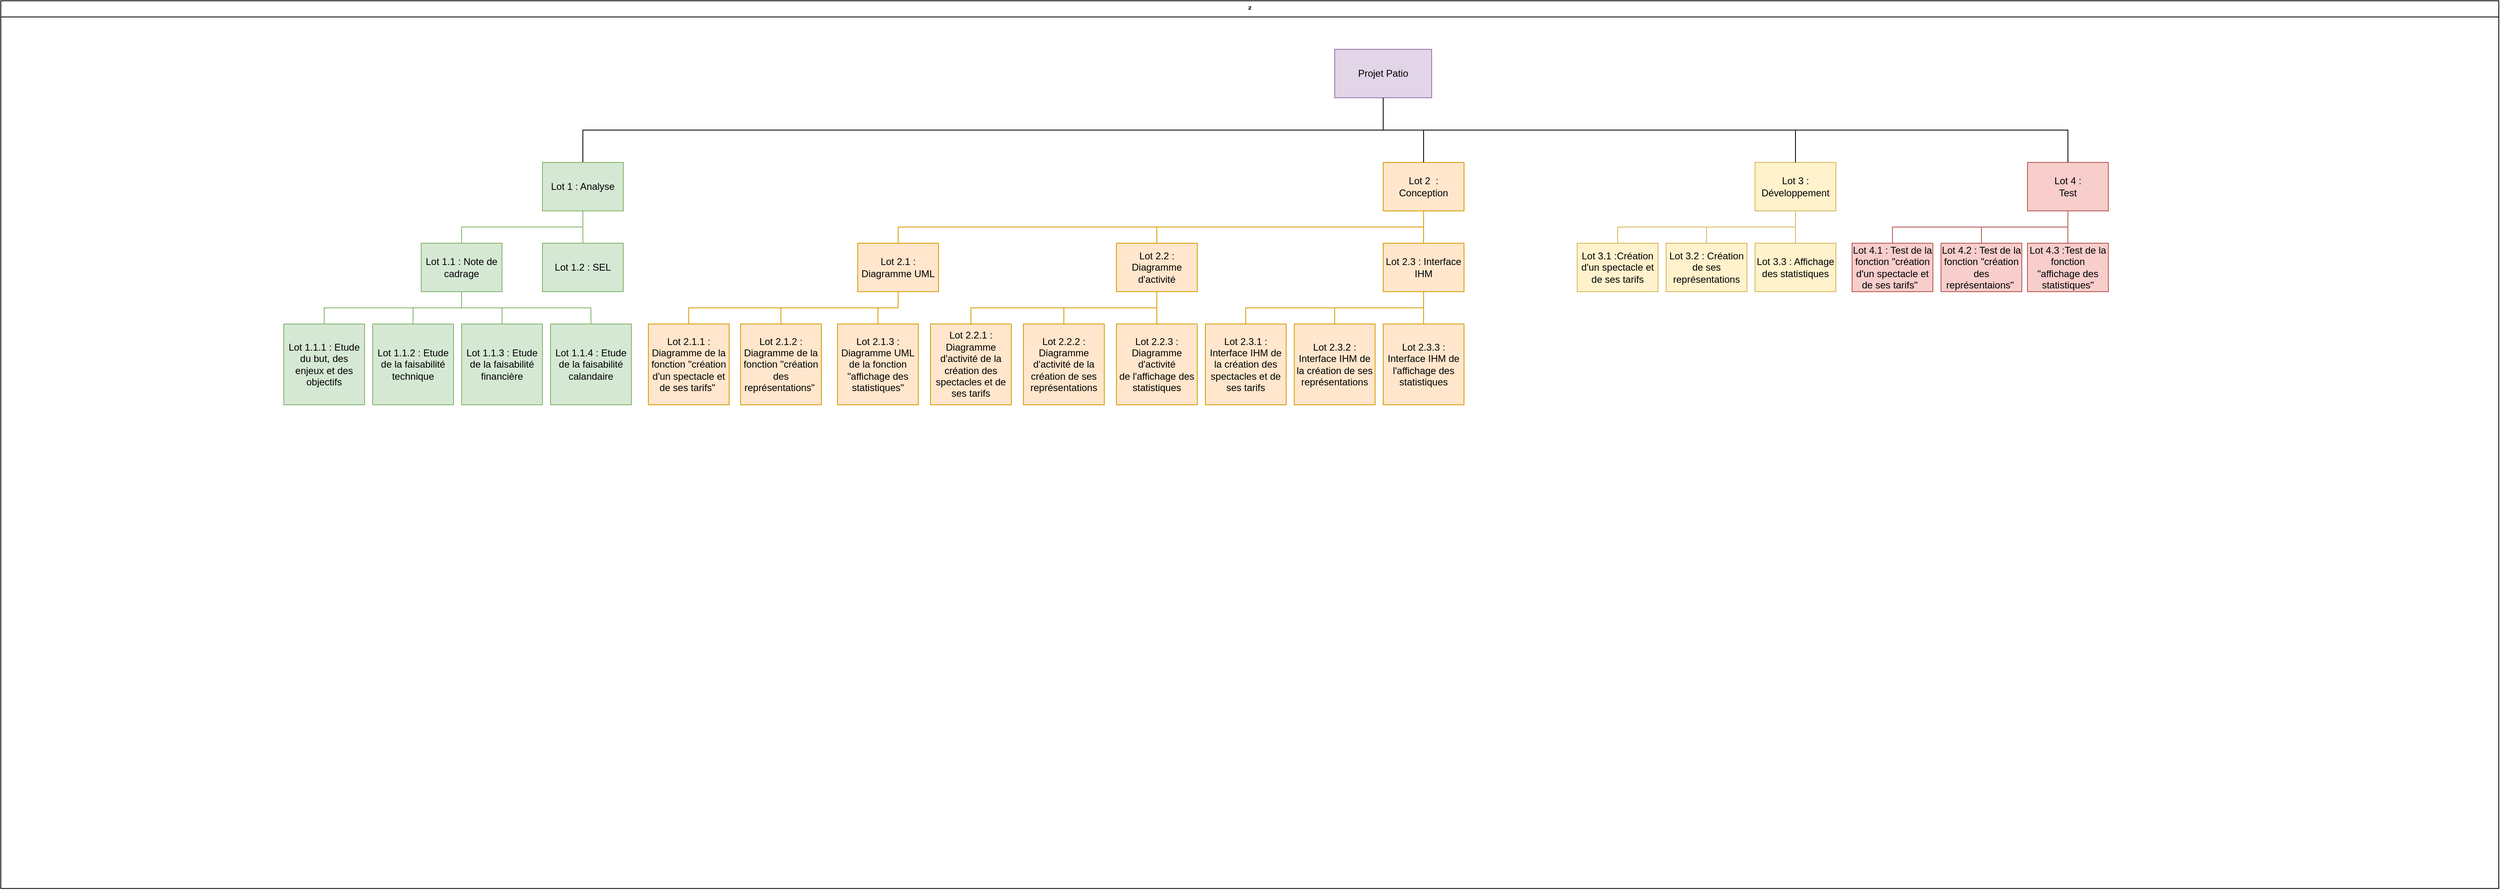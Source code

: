 <mxfile version="24.5.4" type="google">
  <diagram name="Page-1" id="0CvxxxWlcqXCnl-osE7A">
    <mxGraphModel grid="1" page="1" gridSize="10" guides="1" tooltips="1" connect="1" arrows="1" fold="1" pageScale="1" pageWidth="827" pageHeight="1169" math="0" shadow="0">
      <root>
        <mxCell id="0" />
        <mxCell id="1" parent="0" />
        <mxCell id="5XRSZyJ36uFwY-A9xjft-7" value="²" style="swimlane;startSize=20;horizontal=1;containerType=tree;newEdgeStyle={&quot;edgeStyle&quot;:&quot;elbowEdgeStyle&quot;,&quot;startArrow&quot;:&quot;none&quot;,&quot;endArrow&quot;:&quot;none&quot;};" vertex="1" parent="1">
          <mxGeometry x="-2330" y="-180" width="3090" height="1098.65" as="geometry" />
        </mxCell>
        <mxCell id="5XRSZyJ36uFwY-A9xjft-8" value="" style="edgeStyle=elbowEdgeStyle;elbow=vertical;sourcePerimeterSpacing=0;targetPerimeterSpacing=0;startArrow=none;endArrow=none;rounded=0;curved=0;" edge="1" parent="5XRSZyJ36uFwY-A9xjft-7" source="5XRSZyJ36uFwY-A9xjft-10" target="5XRSZyJ36uFwY-A9xjft-11">
          <mxGeometry relative="1" as="geometry" />
        </mxCell>
        <mxCell id="5XRSZyJ36uFwY-A9xjft-9" value="" style="edgeStyle=elbowEdgeStyle;elbow=vertical;sourcePerimeterSpacing=0;targetPerimeterSpacing=0;startArrow=none;endArrow=none;rounded=0;curved=0;" edge="1" parent="5XRSZyJ36uFwY-A9xjft-7" source="5XRSZyJ36uFwY-A9xjft-10" target="5XRSZyJ36uFwY-A9xjft-12">
          <mxGeometry relative="1" as="geometry" />
        </mxCell>
        <UserObject label="Projet Patio" treeRoot="1" id="5XRSZyJ36uFwY-A9xjft-10">
          <mxCell style="whiteSpace=wrap;html=1;align=center;treeFolding=1;treeMoving=1;newEdgeStyle={&quot;edgeStyle&quot;:&quot;elbowEdgeStyle&quot;,&quot;startArrow&quot;:&quot;none&quot;,&quot;endArrow&quot;:&quot;none&quot;};fillColor=#e1d5e7;strokeColor=#9673a6;" vertex="1" parent="5XRSZyJ36uFwY-A9xjft-7">
            <mxGeometry x="1650" y="60" width="120" height="60" as="geometry" />
          </mxCell>
        </UserObject>
        <mxCell id="5XRSZyJ36uFwY-A9xjft-11" value="Lot 1 : Analyse" style="whiteSpace=wrap;html=1;align=center;verticalAlign=middle;treeFolding=1;treeMoving=1;newEdgeStyle={&quot;edgeStyle&quot;:&quot;elbowEdgeStyle&quot;,&quot;startArrow&quot;:&quot;none&quot;,&quot;endArrow&quot;:&quot;none&quot;};fillColor=#d5e8d4;strokeColor=#82b366;" vertex="1" parent="5XRSZyJ36uFwY-A9xjft-7">
          <mxGeometry x="670" y="200" width="100" height="60" as="geometry" />
        </mxCell>
        <mxCell id="5XRSZyJ36uFwY-A9xjft-12" value="Lot 4 :&lt;br&gt;&lt;div&gt;Test&lt;/div&gt;" style="whiteSpace=wrap;html=1;align=center;verticalAlign=middle;treeFolding=1;treeMoving=1;newEdgeStyle={&quot;edgeStyle&quot;:&quot;elbowEdgeStyle&quot;,&quot;startArrow&quot;:&quot;none&quot;,&quot;endArrow&quot;:&quot;none&quot;};fillColor=#f8cecc;strokeColor=#b85450;" vertex="1" parent="5XRSZyJ36uFwY-A9xjft-7">
          <mxGeometry x="2507" y="200" width="100" height="60" as="geometry" />
        </mxCell>
        <mxCell id="5XRSZyJ36uFwY-A9xjft-14" value="Lot 2&amp;nbsp; : Conception" style="whiteSpace=wrap;html=1;align=center;verticalAlign=middle;treeFolding=1;treeMoving=1;newEdgeStyle={&quot;edgeStyle&quot;:&quot;elbowEdgeStyle&quot;,&quot;startArrow&quot;:&quot;none&quot;,&quot;endArrow&quot;:&quot;none&quot;};fillColor=#ffe6cc;strokeColor=#d79b00;" vertex="1" parent="5XRSZyJ36uFwY-A9xjft-7">
          <mxGeometry x="1710" y="200" width="100" height="60" as="geometry" />
        </mxCell>
        <mxCell id="5XRSZyJ36uFwY-A9xjft-15" value="" style="edgeStyle=elbowEdgeStyle;elbow=vertical;sourcePerimeterSpacing=0;targetPerimeterSpacing=0;startArrow=none;endArrow=none;rounded=0;curved=0;" edge="1" parent="5XRSZyJ36uFwY-A9xjft-7" source="5XRSZyJ36uFwY-A9xjft-10" target="5XRSZyJ36uFwY-A9xjft-14">
          <mxGeometry relative="1" as="geometry">
            <mxPoint x="1450" y="190" as="sourcePoint" />
          </mxGeometry>
        </mxCell>
        <mxCell id="5XRSZyJ36uFwY-A9xjft-16" value="Lot 3 : Développement" style="whiteSpace=wrap;html=1;align=center;verticalAlign=middle;treeFolding=1;treeMoving=1;newEdgeStyle={&quot;edgeStyle&quot;:&quot;elbowEdgeStyle&quot;,&quot;startArrow&quot;:&quot;none&quot;,&quot;endArrow&quot;:&quot;none&quot;};fillColor=#fff2cc;strokeColor=#d6b656;" vertex="1" parent="5XRSZyJ36uFwY-A9xjft-7">
          <mxGeometry x="2170" y="200" width="100" height="60" as="geometry" />
        </mxCell>
        <mxCell id="5XRSZyJ36uFwY-A9xjft-17" value="" style="edgeStyle=elbowEdgeStyle;elbow=vertical;sourcePerimeterSpacing=0;targetPerimeterSpacing=0;startArrow=none;endArrow=none;rounded=0;curved=0;" edge="1" parent="5XRSZyJ36uFwY-A9xjft-7" source="5XRSZyJ36uFwY-A9xjft-10" target="5XRSZyJ36uFwY-A9xjft-16">
          <mxGeometry relative="1" as="geometry">
            <mxPoint x="2320" y="190" as="sourcePoint" />
          </mxGeometry>
        </mxCell>
        <mxCell id="5XRSZyJ36uFwY-A9xjft-21" value="" style="edgeStyle=elbowEdgeStyle;elbow=vertical;sourcePerimeterSpacing=0;targetPerimeterSpacing=0;startArrow=none;endArrow=none;rounded=0;curved=0;fillColor=#fff2cc;strokeColor=#d6b656;" edge="1" parent="5XRSZyJ36uFwY-A9xjft-7" source="5XRSZyJ36uFwY-A9xjft-16" target="5XRSZyJ36uFwY-A9xjft-22">
          <mxGeometry relative="1" as="geometry">
            <mxPoint x="2320" y="340" as="sourcePoint" />
          </mxGeometry>
        </mxCell>
        <mxCell id="5XRSZyJ36uFwY-A9xjft-22" value="Lot 3.1 :Création d&#39;un spectacle et de ses tarifs" style="whiteSpace=wrap;html=1;align=center;verticalAlign=middle;treeFolding=1;treeMoving=1;newEdgeStyle={&quot;edgeStyle&quot;:&quot;elbowEdgeStyle&quot;,&quot;startArrow&quot;:&quot;none&quot;,&quot;endArrow&quot;:&quot;none&quot;};fillColor=#fff2cc;strokeColor=#d6b656;" vertex="1" parent="5XRSZyJ36uFwY-A9xjft-7">
          <mxGeometry x="1950" y="300" width="100" height="60" as="geometry" />
        </mxCell>
        <mxCell id="5XRSZyJ36uFwY-A9xjft-31" value="" style="edgeStyle=elbowEdgeStyle;elbow=vertical;sourcePerimeterSpacing=0;targetPerimeterSpacing=0;startArrow=none;endArrow=none;rounded=0;curved=0;fillColor=#fff2cc;strokeColor=#d6b656;" edge="1" parent="5XRSZyJ36uFwY-A9xjft-7" source="5XRSZyJ36uFwY-A9xjft-16" target="5XRSZyJ36uFwY-A9xjft-32">
          <mxGeometry relative="1" as="geometry">
            <mxPoint x="2320" y="340" as="sourcePoint" />
          </mxGeometry>
        </mxCell>
        <mxCell id="5XRSZyJ36uFwY-A9xjft-32" value="Lot 3.2 : Création de ses représentations" style="whiteSpace=wrap;html=1;align=center;verticalAlign=middle;treeFolding=1;treeMoving=1;newEdgeStyle={&quot;edgeStyle&quot;:&quot;elbowEdgeStyle&quot;,&quot;startArrow&quot;:&quot;none&quot;,&quot;endArrow&quot;:&quot;none&quot;};fillColor=#fff2cc;strokeColor=#d6b656;" vertex="1" parent="5XRSZyJ36uFwY-A9xjft-7">
          <mxGeometry x="2060" y="300" width="100" height="60" as="geometry" />
        </mxCell>
        <mxCell id="5XRSZyJ36uFwY-A9xjft-33" value="" style="edgeStyle=elbowEdgeStyle;elbow=vertical;sourcePerimeterSpacing=0;targetPerimeterSpacing=0;startArrow=none;endArrow=none;rounded=0;curved=0;fillColor=#fff2cc;strokeColor=#d6b656;" edge="1" parent="5XRSZyJ36uFwY-A9xjft-7" source="5XRSZyJ36uFwY-A9xjft-16" target="5XRSZyJ36uFwY-A9xjft-34">
          <mxGeometry relative="1" as="geometry">
            <mxPoint x="2320" y="340" as="sourcePoint" />
          </mxGeometry>
        </mxCell>
        <mxCell id="5XRSZyJ36uFwY-A9xjft-34" value="Lot 3.3 : Affichage des statistiques" style="whiteSpace=wrap;html=1;align=center;verticalAlign=middle;treeFolding=1;treeMoving=1;newEdgeStyle={&quot;edgeStyle&quot;:&quot;elbowEdgeStyle&quot;,&quot;startArrow&quot;:&quot;none&quot;,&quot;endArrow&quot;:&quot;none&quot;};fillColor=#fff2cc;strokeColor=#d6b656;" vertex="1" parent="5XRSZyJ36uFwY-A9xjft-7">
          <mxGeometry x="2170" y="300" width="100" height="60" as="geometry" />
        </mxCell>
        <mxCell id="5XRSZyJ36uFwY-A9xjft-39" value="" style="edgeStyle=elbowEdgeStyle;elbow=vertical;sourcePerimeterSpacing=0;targetPerimeterSpacing=0;startArrow=none;endArrow=none;rounded=0;curved=0;fillColor=#d5e8d4;strokeColor=#82b366;" edge="1" parent="5XRSZyJ36uFwY-A9xjft-7" source="5XRSZyJ36uFwY-A9xjft-11" target="5XRSZyJ36uFwY-A9xjft-40">
          <mxGeometry relative="1" as="geometry">
            <mxPoint x="1250" y="168.24" as="sourcePoint" />
          </mxGeometry>
        </mxCell>
        <mxCell id="5XRSZyJ36uFwY-A9xjft-40" value="Lot 1.2 : SEL" style="whiteSpace=wrap;html=1;align=center;verticalAlign=middle;treeFolding=1;treeMoving=1;newEdgeStyle={&quot;edgeStyle&quot;:&quot;elbowEdgeStyle&quot;,&quot;startArrow&quot;:&quot;none&quot;,&quot;endArrow&quot;:&quot;none&quot;};fillColor=#d5e8d4;strokeColor=#82b366;" vertex="1" parent="5XRSZyJ36uFwY-A9xjft-7">
          <mxGeometry x="670" y="300" width="100" height="60" as="geometry" />
        </mxCell>
        <mxCell id="5XRSZyJ36uFwY-A9xjft-41" value="" style="edgeStyle=elbowEdgeStyle;elbow=vertical;sourcePerimeterSpacing=0;targetPerimeterSpacing=0;startArrow=none;endArrow=none;rounded=0;curved=0;fillColor=#d5e8d4;strokeColor=#82b366;" edge="1" parent="5XRSZyJ36uFwY-A9xjft-7" source="5XRSZyJ36uFwY-A9xjft-11" target="5XRSZyJ36uFwY-A9xjft-42">
          <mxGeometry relative="1" as="geometry">
            <mxPoint x="1250" y="168.24" as="sourcePoint" />
          </mxGeometry>
        </mxCell>
        <mxCell id="5XRSZyJ36uFwY-A9xjft-42" value="Lot 1.1 : Note de cadrage" style="whiteSpace=wrap;html=1;align=center;verticalAlign=middle;treeFolding=1;treeMoving=1;newEdgeStyle={&quot;edgeStyle&quot;:&quot;elbowEdgeStyle&quot;,&quot;startArrow&quot;:&quot;none&quot;,&quot;endArrow&quot;:&quot;none&quot;};fillColor=#d5e8d4;strokeColor=#82b366;" vertex="1" parent="5XRSZyJ36uFwY-A9xjft-7">
          <mxGeometry x="520" y="300" width="100" height="60" as="geometry" />
        </mxCell>
        <mxCell id="5XRSZyJ36uFwY-A9xjft-45" value="" style="edgeStyle=elbowEdgeStyle;elbow=vertical;sourcePerimeterSpacing=0;targetPerimeterSpacing=0;startArrow=none;endArrow=none;rounded=0;curved=0;fillColor=#f8cecc;strokeColor=#b85450;" edge="1" parent="5XRSZyJ36uFwY-A9xjft-7" source="5XRSZyJ36uFwY-A9xjft-12" target="5XRSZyJ36uFwY-A9xjft-46">
          <mxGeometry relative="1" as="geometry">
            <mxPoint x="1237" y="168.24" as="sourcePoint" />
          </mxGeometry>
        </mxCell>
        <mxCell id="5XRSZyJ36uFwY-A9xjft-46" value="Lot 4.1 : Test de la fonction &quot;création d&#39;un spectacle et de ses tarifs&quot;&amp;nbsp;&amp;nbsp;" style="whiteSpace=wrap;html=1;align=center;verticalAlign=middle;treeFolding=1;treeMoving=1;newEdgeStyle={&quot;edgeStyle&quot;:&quot;elbowEdgeStyle&quot;,&quot;startArrow&quot;:&quot;none&quot;,&quot;endArrow&quot;:&quot;none&quot;};fillColor=#f8cecc;strokeColor=#b85450;" vertex="1" parent="5XRSZyJ36uFwY-A9xjft-7">
          <mxGeometry x="2290" y="300" width="100" height="60" as="geometry" />
        </mxCell>
        <mxCell id="5XRSZyJ36uFwY-A9xjft-47" value="" style="edgeStyle=elbowEdgeStyle;elbow=vertical;sourcePerimeterSpacing=0;targetPerimeterSpacing=0;startArrow=none;endArrow=none;rounded=0;curved=0;fillColor=#f8cecc;strokeColor=#b85450;" edge="1" parent="5XRSZyJ36uFwY-A9xjft-7" source="5XRSZyJ36uFwY-A9xjft-12" target="5XRSZyJ36uFwY-A9xjft-48">
          <mxGeometry relative="1" as="geometry">
            <mxPoint x="1237" y="168.24" as="sourcePoint" />
          </mxGeometry>
        </mxCell>
        <mxCell id="5XRSZyJ36uFwY-A9xjft-48" value="Lot 4.2 : Test de la fonction &quot;création des représentaions&quot;&amp;nbsp;" style="whiteSpace=wrap;html=1;align=center;verticalAlign=middle;treeFolding=1;treeMoving=1;newEdgeStyle={&quot;edgeStyle&quot;:&quot;elbowEdgeStyle&quot;,&quot;startArrow&quot;:&quot;none&quot;,&quot;endArrow&quot;:&quot;none&quot;};fillColor=#f8cecc;strokeColor=#b85450;" vertex="1" parent="5XRSZyJ36uFwY-A9xjft-7">
          <mxGeometry x="2400" y="300" width="100" height="60" as="geometry" />
        </mxCell>
        <mxCell id="5XRSZyJ36uFwY-A9xjft-49" value="" style="edgeStyle=elbowEdgeStyle;elbow=vertical;sourcePerimeterSpacing=0;targetPerimeterSpacing=0;startArrow=none;endArrow=none;rounded=0;curved=0;fillColor=#f8cecc;strokeColor=#b85450;" edge="1" parent="5XRSZyJ36uFwY-A9xjft-7" source="5XRSZyJ36uFwY-A9xjft-12" target="5XRSZyJ36uFwY-A9xjft-50">
          <mxGeometry relative="1" as="geometry">
            <mxPoint x="1237" y="168.24" as="sourcePoint" />
          </mxGeometry>
        </mxCell>
        <mxCell id="5XRSZyJ36uFwY-A9xjft-50" value="Lot 4.3 :Test de la fonction &quot;affichage des statistiques&quot;" style="whiteSpace=wrap;html=1;align=center;verticalAlign=middle;treeFolding=1;treeMoving=1;newEdgeStyle={&quot;edgeStyle&quot;:&quot;elbowEdgeStyle&quot;,&quot;startArrow&quot;:&quot;none&quot;,&quot;endArrow&quot;:&quot;none&quot;};fillColor=#f8cecc;strokeColor=#b85450;" vertex="1" parent="5XRSZyJ36uFwY-A9xjft-7">
          <mxGeometry x="2507" y="300" width="100" height="60" as="geometry" />
        </mxCell>
        <mxCell id="5XRSZyJ36uFwY-A9xjft-53" style="edgeStyle=elbowEdgeStyle;rounded=0;orthogonalLoop=1;jettySize=auto;html=1;startArrow=none;endArrow=none;exitX=0.5;exitY=0;exitDx=0;exitDy=0;fillColor=#f8cecc;strokeColor=#b85450;" edge="1" parent="5XRSZyJ36uFwY-A9xjft-7" source="5XRSZyJ36uFwY-A9xjft-12" target="5XRSZyJ36uFwY-A9xjft-12">
          <mxGeometry relative="1" as="geometry" />
        </mxCell>
        <mxCell id="5XRSZyJ36uFwY-A9xjft-56" value="" style="edgeStyle=elbowEdgeStyle;elbow=vertical;sourcePerimeterSpacing=0;targetPerimeterSpacing=0;startArrow=none;endArrow=none;rounded=0;curved=0;fillColor=#ffe6cc;strokeColor=#d79b00;" edge="1" parent="5XRSZyJ36uFwY-A9xjft-7" target="5XRSZyJ36uFwY-A9xjft-57">
          <mxGeometry relative="1" as="geometry">
            <mxPoint x="1760" y="260" as="sourcePoint" />
          </mxGeometry>
        </mxCell>
        <mxCell id="5XRSZyJ36uFwY-A9xjft-57" value="Lot 2.3 : Interface IHM" style="whiteSpace=wrap;html=1;align=center;verticalAlign=middle;treeFolding=1;treeMoving=1;newEdgeStyle={&quot;edgeStyle&quot;:&quot;elbowEdgeStyle&quot;,&quot;startArrow&quot;:&quot;none&quot;,&quot;endArrow&quot;:&quot;none&quot;};fillColor=#ffe6cc;strokeColor=#d79b00;" vertex="1" parent="5XRSZyJ36uFwY-A9xjft-7">
          <mxGeometry x="1710" y="300" width="100" height="60" as="geometry" />
        </mxCell>
        <mxCell id="5XRSZyJ36uFwY-A9xjft-58" value="" style="edgeStyle=elbowEdgeStyle;elbow=vertical;sourcePerimeterSpacing=0;targetPerimeterSpacing=0;startArrow=none;endArrow=none;rounded=0;curved=0;fillColor=#ffe6cc;strokeColor=#d79b00;" edge="1" parent="5XRSZyJ36uFwY-A9xjft-7" target="5XRSZyJ36uFwY-A9xjft-59">
          <mxGeometry relative="1" as="geometry">
            <mxPoint x="1760" y="260" as="sourcePoint" />
          </mxGeometry>
        </mxCell>
        <mxCell id="5XRSZyJ36uFwY-A9xjft-59" value="Lot 2.2 : Diagramme d&#39;activité" style="whiteSpace=wrap;html=1;align=center;verticalAlign=middle;treeFolding=1;treeMoving=1;newEdgeStyle={&quot;edgeStyle&quot;:&quot;elbowEdgeStyle&quot;,&quot;startArrow&quot;:&quot;none&quot;,&quot;endArrow&quot;:&quot;none&quot;};fillColor=#ffe6cc;strokeColor=#d79b00;" vertex="1" parent="5XRSZyJ36uFwY-A9xjft-7">
          <mxGeometry x="1380" y="300" width="100" height="60" as="geometry" />
        </mxCell>
        <mxCell id="5XRSZyJ36uFwY-A9xjft-60" value="" style="edgeStyle=elbowEdgeStyle;elbow=vertical;sourcePerimeterSpacing=0;targetPerimeterSpacing=0;startArrow=none;endArrow=none;rounded=0;curved=0;fillColor=#ffe6cc;strokeColor=#d79b00;" edge="1" parent="5XRSZyJ36uFwY-A9xjft-7" source="5XRSZyJ36uFwY-A9xjft-14" target="5XRSZyJ36uFwY-A9xjft-61">
          <mxGeometry relative="1" as="geometry">
            <mxPoint x="160" y="-40" as="sourcePoint" />
          </mxGeometry>
        </mxCell>
        <mxCell id="5XRSZyJ36uFwY-A9xjft-61" value="Lot 2.1 : Diagramme UML" style="whiteSpace=wrap;html=1;align=center;verticalAlign=middle;treeFolding=1;treeMoving=1;newEdgeStyle={&quot;edgeStyle&quot;:&quot;elbowEdgeStyle&quot;,&quot;startArrow&quot;:&quot;none&quot;,&quot;endArrow&quot;:&quot;none&quot;};fillColor=#ffe6cc;strokeColor=#d79b00;" vertex="1" parent="5XRSZyJ36uFwY-A9xjft-7">
          <mxGeometry x="1060" y="300" width="100" height="60" as="geometry" />
        </mxCell>
        <mxCell id="Od5H10fGLo4FDJPPdJAR-1" value="" style="edgeStyle=elbowEdgeStyle;elbow=vertical;sourcePerimeterSpacing=0;targetPerimeterSpacing=0;startArrow=none;endArrow=none;rounded=0;curved=0;fillColor=#d5e8d4;strokeColor=#82b366;" edge="1" parent="5XRSZyJ36uFwY-A9xjft-7" source="5XRSZyJ36uFwY-A9xjft-42" target="Od5H10fGLo4FDJPPdJAR-2">
          <mxGeometry relative="1" as="geometry">
            <mxPoint x="-1357" y="-130" as="sourcePoint" />
          </mxGeometry>
        </mxCell>
        <mxCell id="Od5H10fGLo4FDJPPdJAR-2" value="Lot 1.1.2 : Etude de la faisabilité technique" style="whiteSpace=wrap;html=1;align=center;verticalAlign=middle;treeFolding=1;treeMoving=1;newEdgeStyle={&quot;edgeStyle&quot;:&quot;elbowEdgeStyle&quot;,&quot;startArrow&quot;:&quot;none&quot;,&quot;endArrow&quot;:&quot;none&quot;};fillColor=#d5e8d4;strokeColor=#82b366;" vertex="1" parent="5XRSZyJ36uFwY-A9xjft-7">
          <mxGeometry x="460" y="400" width="100" height="100" as="geometry" />
        </mxCell>
        <mxCell id="Od5H10fGLo4FDJPPdJAR-3" value="" style="edgeStyle=elbowEdgeStyle;elbow=vertical;sourcePerimeterSpacing=0;targetPerimeterSpacing=0;startArrow=none;endArrow=none;rounded=0;curved=0;fillColor=#d5e8d4;strokeColor=#82b366;" edge="1" parent="5XRSZyJ36uFwY-A9xjft-7" source="5XRSZyJ36uFwY-A9xjft-42" target="Od5H10fGLo4FDJPPdJAR-4">
          <mxGeometry relative="1" as="geometry">
            <mxPoint x="-1437" y="-150" as="sourcePoint" />
          </mxGeometry>
        </mxCell>
        <mxCell id="ZaQoGCrB63ztVvYYgbrq-81" value="" style="edgeStyle=elbowEdgeStyle;elbow=vertical;sourcePerimeterSpacing=0;targetPerimeterSpacing=0;startArrow=none;endArrow=none;rounded=0;curved=0;fillColor=#ffe6cc;strokeColor=#d79b00;" edge="1" parent="5XRSZyJ36uFwY-A9xjft-7" source="5XRSZyJ36uFwY-A9xjft-57" target="ZaQoGCrB63ztVvYYgbrq-82">
          <mxGeometry relative="1" as="geometry">
            <mxPoint x="-290" y="40" as="sourcePoint" />
          </mxGeometry>
        </mxCell>
        <mxCell id="Od5H10fGLo4FDJPPdJAR-4" value="Lot 1.1.3 : Etude de la faisabilité financière" style="whiteSpace=wrap;html=1;align=center;verticalAlign=middle;treeFolding=1;treeMoving=1;newEdgeStyle={&quot;edgeStyle&quot;:&quot;elbowEdgeStyle&quot;,&quot;startArrow&quot;:&quot;none&quot;,&quot;endArrow&quot;:&quot;none&quot;};fillColor=#d5e8d4;strokeColor=#82b366;" vertex="1" parent="5XRSZyJ36uFwY-A9xjft-7">
          <mxGeometry x="570" y="400" width="100" height="100" as="geometry" />
        </mxCell>
        <mxCell id="ZaQoGCrB63ztVvYYgbrq-82" value="Lot 2.3.1 : Interface IHM de la création des spectacles et de ses tarifs" style="whiteSpace=wrap;html=1;align=center;verticalAlign=middle;treeFolding=1;treeMoving=1;newEdgeStyle={&quot;edgeStyle&quot;:&quot;elbowEdgeStyle&quot;,&quot;startArrow&quot;:&quot;none&quot;,&quot;endArrow&quot;:&quot;none&quot;};fillColor=#ffe6cc;strokeColor=#d79b00;" vertex="1" parent="5XRSZyJ36uFwY-A9xjft-7">
          <mxGeometry x="1490" y="400" width="100" height="100" as="geometry" />
        </mxCell>
        <mxCell id="Od5H10fGLo4FDJPPdJAR-5" value="" style="edgeStyle=elbowEdgeStyle;elbow=vertical;sourcePerimeterSpacing=0;targetPerimeterSpacing=0;startArrow=none;endArrow=none;rounded=0;curved=0;fillColor=#d5e8d4;strokeColor=#82b366;" edge="1" parent="5XRSZyJ36uFwY-A9xjft-7" source="5XRSZyJ36uFwY-A9xjft-42" target="Od5H10fGLo4FDJPPdJAR-6">
          <mxGeometry relative="1" as="geometry">
            <mxPoint x="-1437" y="-150" as="sourcePoint" />
          </mxGeometry>
        </mxCell>
        <mxCell id="ZaQoGCrB63ztVvYYgbrq-83" value="" style="edgeStyle=elbowEdgeStyle;elbow=vertical;sourcePerimeterSpacing=0;targetPerimeterSpacing=0;startArrow=none;endArrow=none;rounded=0;curved=0;fillColor=#ffe6cc;strokeColor=#d79b00;" edge="1" parent="5XRSZyJ36uFwY-A9xjft-7" source="5XRSZyJ36uFwY-A9xjft-57" target="ZaQoGCrB63ztVvYYgbrq-84">
          <mxGeometry relative="1" as="geometry">
            <mxPoint x="-290" y="40" as="sourcePoint" />
          </mxGeometry>
        </mxCell>
        <mxCell id="Od5H10fGLo4FDJPPdJAR-6" value="Lot 1.1.4 : Etude de la faisabilité calandaire" style="whiteSpace=wrap;html=1;align=center;verticalAlign=middle;treeFolding=1;treeMoving=1;newEdgeStyle={&quot;edgeStyle&quot;:&quot;elbowEdgeStyle&quot;,&quot;startArrow&quot;:&quot;none&quot;,&quot;endArrow&quot;:&quot;none&quot;};fillColor=#d5e8d4;strokeColor=#82b366;" vertex="1" parent="5XRSZyJ36uFwY-A9xjft-7">
          <mxGeometry x="680" y="400" width="100" height="100" as="geometry" />
        </mxCell>
        <mxCell id="ZaQoGCrB63ztVvYYgbrq-84" value="Lot 2.3.2 : Interface IHM de la création de ses représentations" style="whiteSpace=wrap;html=1;align=center;verticalAlign=middle;treeFolding=1;treeMoving=1;newEdgeStyle={&quot;edgeStyle&quot;:&quot;elbowEdgeStyle&quot;,&quot;startArrow&quot;:&quot;none&quot;,&quot;endArrow&quot;:&quot;none&quot;};fillColor=#ffe6cc;strokeColor=#d79b00;" vertex="1" parent="5XRSZyJ36uFwY-A9xjft-7">
          <mxGeometry x="1600" y="400" width="100" height="100" as="geometry" />
        </mxCell>
        <mxCell id="Od5H10fGLo4FDJPPdJAR-7" value="" style="edgeStyle=elbowEdgeStyle;elbow=vertical;sourcePerimeterSpacing=0;targetPerimeterSpacing=0;startArrow=none;endArrow=none;rounded=0;curved=0;fillColor=#d5e8d4;strokeColor=#82b366;" edge="1" parent="5XRSZyJ36uFwY-A9xjft-7" source="5XRSZyJ36uFwY-A9xjft-42">
          <mxGeometry relative="1" as="geometry">
            <mxPoint x="-1454" y="-90" as="sourcePoint" />
            <mxPoint x="400" y="400" as="targetPoint" />
          </mxGeometry>
        </mxCell>
        <mxCell id="ZaQoGCrB63ztVvYYgbrq-85" value="" style="edgeStyle=elbowEdgeStyle;elbow=vertical;sourcePerimeterSpacing=0;targetPerimeterSpacing=0;startArrow=none;endArrow=none;rounded=0;curved=0;fillColor=#ffe6cc;strokeColor=#d79b00;" edge="1" parent="5XRSZyJ36uFwY-A9xjft-7" source="5XRSZyJ36uFwY-A9xjft-57" target="ZaQoGCrB63ztVvYYgbrq-86">
          <mxGeometry relative="1" as="geometry">
            <mxPoint x="-290" y="40" as="sourcePoint" />
          </mxGeometry>
        </mxCell>
        <mxCell id="Od5H10fGLo4FDJPPdJAR-8" value="Lot 1.1.1 : Etude du but, des enjeux et des objectifs" style="whiteSpace=wrap;html=1;align=center;verticalAlign=middle;treeFolding=1;treeMoving=1;newEdgeStyle={&quot;edgeStyle&quot;:&quot;elbowEdgeStyle&quot;,&quot;startArrow&quot;:&quot;none&quot;,&quot;endArrow&quot;:&quot;none&quot;};fillColor=#d5e8d4;strokeColor=#82b366;" vertex="1" parent="5XRSZyJ36uFwY-A9xjft-7">
          <mxGeometry x="350" y="400" width="100" height="100" as="geometry" />
        </mxCell>
        <mxCell id="ZaQoGCrB63ztVvYYgbrq-86" value="Lot 2.3.3 : Interface IHM de l&#39;affichage des statistiques" style="whiteSpace=wrap;html=1;align=center;verticalAlign=middle;treeFolding=1;treeMoving=1;newEdgeStyle={&quot;edgeStyle&quot;:&quot;elbowEdgeStyle&quot;,&quot;startArrow&quot;:&quot;none&quot;,&quot;endArrow&quot;:&quot;none&quot;};fillColor=#ffe6cc;strokeColor=#d79b00;" vertex="1" parent="5XRSZyJ36uFwY-A9xjft-7">
          <mxGeometry x="1710" y="400" width="100" height="100" as="geometry" />
        </mxCell>
        <mxCell id="ZaQoGCrB63ztVvYYgbrq-95" value="" style="edgeStyle=elbowEdgeStyle;elbow=vertical;sourcePerimeterSpacing=0;targetPerimeterSpacing=0;startArrow=none;endArrow=none;rounded=0;curved=0;fillColor=#ffe6cc;strokeColor=#d79b00;" edge="1" parent="5XRSZyJ36uFwY-A9xjft-7" source="5XRSZyJ36uFwY-A9xjft-61" target="ZaQoGCrB63ztVvYYgbrq-96">
          <mxGeometry relative="1" as="geometry">
            <mxPoint x="-750" y="80" as="sourcePoint" />
          </mxGeometry>
        </mxCell>
        <mxCell id="ZaQoGCrB63ztVvYYgbrq-96" value="Lot 2.1.3 : Diagramme UML de la fonction &quot;affichage des statistiques&quot;" style="whiteSpace=wrap;html=1;align=center;verticalAlign=middle;treeFolding=1;treeMoving=1;newEdgeStyle={&quot;edgeStyle&quot;:&quot;elbowEdgeStyle&quot;,&quot;startArrow&quot;:&quot;none&quot;,&quot;endArrow&quot;:&quot;none&quot;};fillColor=#ffe6cc;strokeColor=#d79b00;" vertex="1" parent="5XRSZyJ36uFwY-A9xjft-7">
          <mxGeometry x="1035" y="400" width="100" height="100" as="geometry" />
        </mxCell>
        <mxCell id="ZaQoGCrB63ztVvYYgbrq-97" value="" style="edgeStyle=elbowEdgeStyle;elbow=vertical;sourcePerimeterSpacing=0;targetPerimeterSpacing=0;startArrow=none;endArrow=none;rounded=0;curved=0;fillColor=#ffe6cc;strokeColor=#d79b00;" edge="1" parent="5XRSZyJ36uFwY-A9xjft-7" source="5XRSZyJ36uFwY-A9xjft-61" target="ZaQoGCrB63ztVvYYgbrq-98">
          <mxGeometry relative="1" as="geometry">
            <mxPoint x="-750" y="80" as="sourcePoint" />
          </mxGeometry>
        </mxCell>
        <mxCell id="ZaQoGCrB63ztVvYYgbrq-98" value="&lt;div&gt;Lot 2.1.2 : Diagramme de la fonction &quot;création des représentations&quot;&amp;nbsp;&lt;br&gt;&lt;/div&gt;" style="whiteSpace=wrap;html=1;align=center;verticalAlign=middle;treeFolding=1;treeMoving=1;newEdgeStyle={&quot;edgeStyle&quot;:&quot;elbowEdgeStyle&quot;,&quot;startArrow&quot;:&quot;none&quot;,&quot;endArrow&quot;:&quot;none&quot;};fillColor=#ffe6cc;strokeColor=#d79b00;" vertex="1" parent="5XRSZyJ36uFwY-A9xjft-7">
          <mxGeometry x="915" y="400" width="100" height="100" as="geometry" />
        </mxCell>
        <mxCell id="ZaQoGCrB63ztVvYYgbrq-99" value="" style="edgeStyle=elbowEdgeStyle;elbow=vertical;sourcePerimeterSpacing=0;targetPerimeterSpacing=0;startArrow=none;endArrow=none;rounded=0;curved=0;fillColor=#ffe6cc;strokeColor=#d79b00;" edge="1" parent="5XRSZyJ36uFwY-A9xjft-7" source="5XRSZyJ36uFwY-A9xjft-61" target="ZaQoGCrB63ztVvYYgbrq-100">
          <mxGeometry relative="1" as="geometry">
            <mxPoint x="-750" y="80" as="sourcePoint" />
          </mxGeometry>
        </mxCell>
        <mxCell id="ZaQoGCrB63ztVvYYgbrq-100" value="Lot 2.1.1 : Diagramme de la fonction &quot;création d&#39;un spectacle et de ses tarifs&quot;&amp;nbsp;" style="whiteSpace=wrap;html=1;align=center;verticalAlign=middle;treeFolding=1;treeMoving=1;newEdgeStyle={&quot;edgeStyle&quot;:&quot;elbowEdgeStyle&quot;,&quot;startArrow&quot;:&quot;none&quot;,&quot;endArrow&quot;:&quot;none&quot;};fillColor=#ffe6cc;strokeColor=#d79b00;" vertex="1" parent="5XRSZyJ36uFwY-A9xjft-7">
          <mxGeometry x="801" y="400" width="100" height="100" as="geometry" />
        </mxCell>
        <mxCell id="ZaQoGCrB63ztVvYYgbrq-102" value="" style="edgeStyle=elbowEdgeStyle;elbow=vertical;sourcePerimeterSpacing=0;targetPerimeterSpacing=0;startArrow=none;endArrow=none;rounded=0;curved=0;fillColor=#ffe6cc;strokeColor=#d79b00;" edge="1" parent="5XRSZyJ36uFwY-A9xjft-7" source="5XRSZyJ36uFwY-A9xjft-59" target="ZaQoGCrB63ztVvYYgbrq-103">
          <mxGeometry relative="1" as="geometry">
            <mxPoint x="-885" y="-310" as="sourcePoint" />
          </mxGeometry>
        </mxCell>
        <mxCell id="ZaQoGCrB63ztVvYYgbrq-103" value="&lt;div&gt;Lot 2.2.3 : Diagramme d&#39;activité&lt;/div&gt;&lt;div&gt;de l&#39;affichage des statistiques&lt;br&gt;&lt;/div&gt;" style="whiteSpace=wrap;html=1;align=center;verticalAlign=middle;treeFolding=1;treeMoving=1;newEdgeStyle={&quot;edgeStyle&quot;:&quot;elbowEdgeStyle&quot;,&quot;startArrow&quot;:&quot;none&quot;,&quot;endArrow&quot;:&quot;none&quot;};fillColor=#ffe6cc;strokeColor=#d79b00;" vertex="1" parent="5XRSZyJ36uFwY-A9xjft-7">
          <mxGeometry x="1380" y="400" width="100" height="100" as="geometry" />
        </mxCell>
        <mxCell id="ZaQoGCrB63ztVvYYgbrq-106" value="" style="edgeStyle=elbowEdgeStyle;elbow=vertical;sourcePerimeterSpacing=0;targetPerimeterSpacing=0;startArrow=none;endArrow=none;rounded=0;curved=0;fillColor=#ffe6cc;strokeColor=#d79b00;" edge="1" parent="5XRSZyJ36uFwY-A9xjft-7" source="5XRSZyJ36uFwY-A9xjft-59" target="ZaQoGCrB63ztVvYYgbrq-107">
          <mxGeometry relative="1" as="geometry">
            <mxPoint x="-885" y="-310" as="sourcePoint" />
          </mxGeometry>
        </mxCell>
        <mxCell id="ZaQoGCrB63ztVvYYgbrq-107" value="Lot 2.2.2 : Diagramme d&#39;activité de la création de ses représentations" style="whiteSpace=wrap;html=1;align=center;verticalAlign=middle;treeFolding=1;treeMoving=1;newEdgeStyle={&quot;edgeStyle&quot;:&quot;elbowEdgeStyle&quot;,&quot;startArrow&quot;:&quot;none&quot;,&quot;endArrow&quot;:&quot;none&quot;};fillColor=#ffe6cc;strokeColor=#d79b00;" vertex="1" parent="5XRSZyJ36uFwY-A9xjft-7">
          <mxGeometry x="1265" y="400" width="100" height="100" as="geometry" />
        </mxCell>
        <mxCell id="ZaQoGCrB63ztVvYYgbrq-108" value="" style="edgeStyle=elbowEdgeStyle;elbow=vertical;sourcePerimeterSpacing=0;targetPerimeterSpacing=0;startArrow=none;endArrow=none;rounded=0;curved=0;fillColor=#ffe6cc;strokeColor=#d79b00;" edge="1" parent="5XRSZyJ36uFwY-A9xjft-7" source="5XRSZyJ36uFwY-A9xjft-59" target="ZaQoGCrB63ztVvYYgbrq-109">
          <mxGeometry relative="1" as="geometry">
            <mxPoint x="-885" y="-310" as="sourcePoint" />
          </mxGeometry>
        </mxCell>
        <mxCell id="ZaQoGCrB63ztVvYYgbrq-109" value="Lot 2.2.1 : Diagramme d&#39;activité de la création des spectacles et de ses tarifs" style="whiteSpace=wrap;html=1;align=center;verticalAlign=middle;treeFolding=1;treeMoving=1;newEdgeStyle={&quot;edgeStyle&quot;:&quot;elbowEdgeStyle&quot;,&quot;startArrow&quot;:&quot;none&quot;,&quot;endArrow&quot;:&quot;none&quot;};fillColor=#ffe6cc;strokeColor=#d79b00;" vertex="1" parent="5XRSZyJ36uFwY-A9xjft-7">
          <mxGeometry x="1150" y="400" width="100" height="100" as="geometry" />
        </mxCell>
      </root>
    </mxGraphModel>
  </diagram>
</mxfile>

